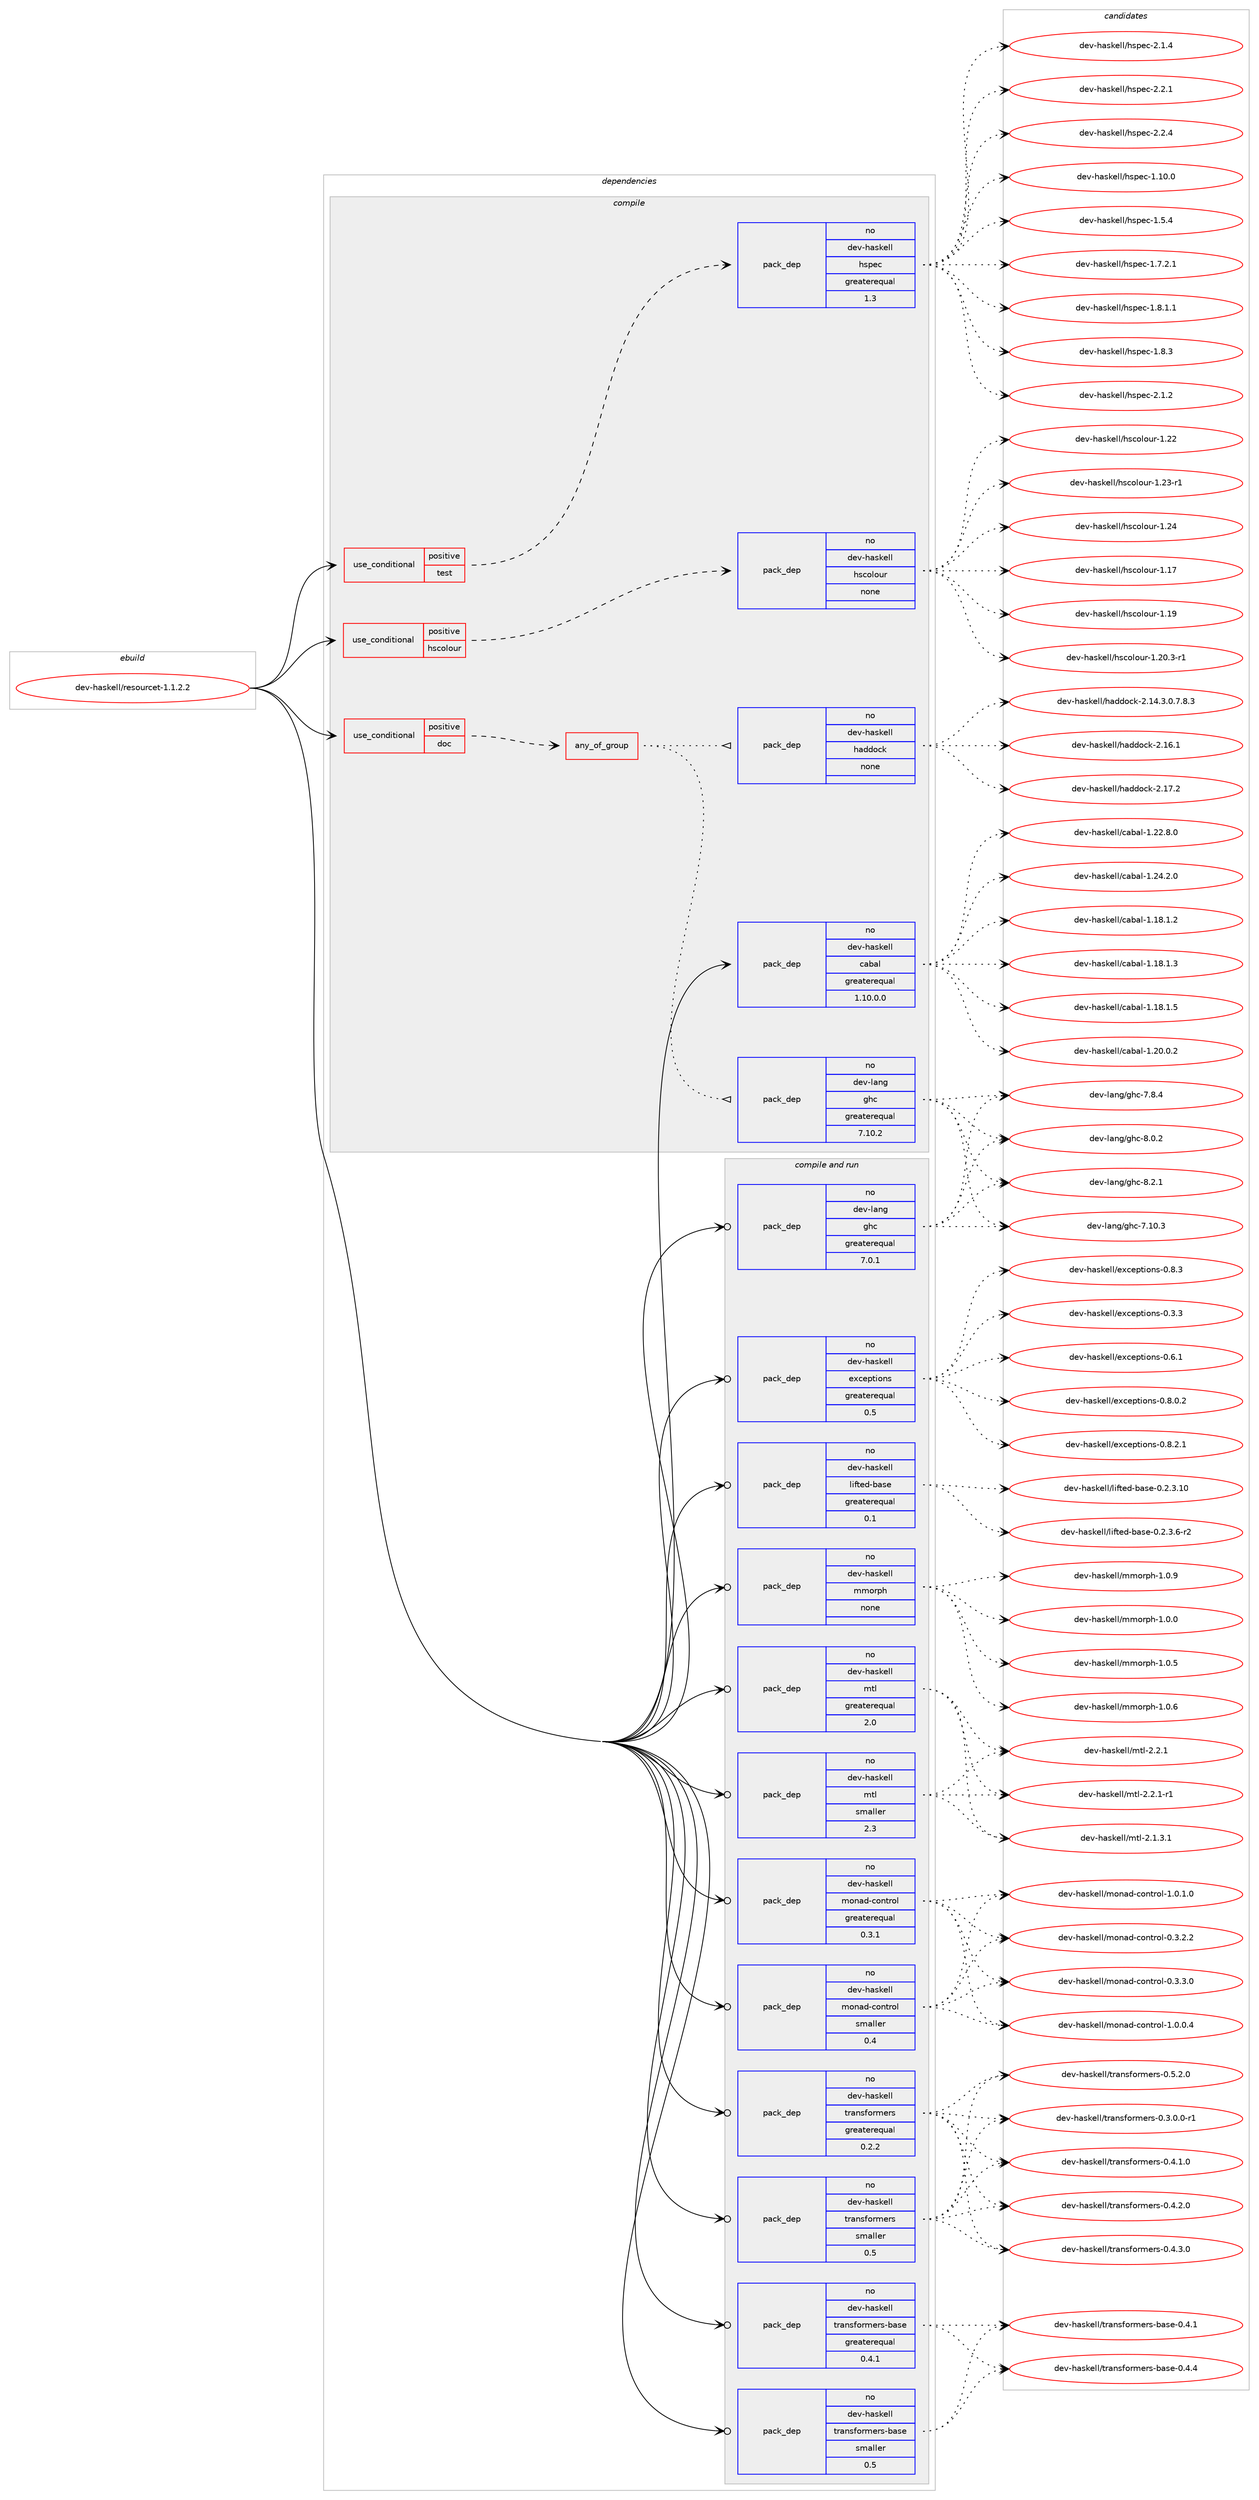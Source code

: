 digraph prolog {

# *************
# Graph options
# *************

newrank=true;
concentrate=true;
compound=true;
graph [rankdir=LR,fontname=Helvetica,fontsize=10,ranksep=1.5];#, ranksep=2.5, nodesep=0.2];
edge  [arrowhead=vee];
node  [fontname=Helvetica,fontsize=10];

# **********
# The ebuild
# **********

subgraph cluster_leftcol {
color=gray;
rank=same;
label=<<i>ebuild</i>>;
id [label="dev-haskell/resourcet-1.1.2.2", color=red, width=4, href="../dev-haskell/resourcet-1.1.2.2.svg"];
}

# ****************
# The dependencies
# ****************

subgraph cluster_midcol {
color=gray;
label=<<i>dependencies</i>>;
subgraph cluster_compile {
fillcolor="#eeeeee";
style=filled;
label=<<i>compile</i>>;
subgraph cond20542 {
dependency90760 [label=<<TABLE BORDER="0" CELLBORDER="1" CELLSPACING="0" CELLPADDING="4"><TR><TD ROWSPAN="3" CELLPADDING="10">use_conditional</TD></TR><TR><TD>positive</TD></TR><TR><TD>doc</TD></TR></TABLE>>, shape=none, color=red];
subgraph any2581 {
dependency90761 [label=<<TABLE BORDER="0" CELLBORDER="1" CELLSPACING="0" CELLPADDING="4"><TR><TD CELLPADDING="10">any_of_group</TD></TR></TABLE>>, shape=none, color=red];subgraph pack67607 {
dependency90762 [label=<<TABLE BORDER="0" CELLBORDER="1" CELLSPACING="0" CELLPADDING="4" WIDTH="220"><TR><TD ROWSPAN="6" CELLPADDING="30">pack_dep</TD></TR><TR><TD WIDTH="110">no</TD></TR><TR><TD>dev-haskell</TD></TR><TR><TD>haddock</TD></TR><TR><TD>none</TD></TR><TR><TD></TD></TR></TABLE>>, shape=none, color=blue];
}
dependency90761:e -> dependency90762:w [weight=20,style="dotted",arrowhead="oinv"];
subgraph pack67608 {
dependency90763 [label=<<TABLE BORDER="0" CELLBORDER="1" CELLSPACING="0" CELLPADDING="4" WIDTH="220"><TR><TD ROWSPAN="6" CELLPADDING="30">pack_dep</TD></TR><TR><TD WIDTH="110">no</TD></TR><TR><TD>dev-lang</TD></TR><TR><TD>ghc</TD></TR><TR><TD>greaterequal</TD></TR><TR><TD>7.10.2</TD></TR></TABLE>>, shape=none, color=blue];
}
dependency90761:e -> dependency90763:w [weight=20,style="dotted",arrowhead="oinv"];
}
dependency90760:e -> dependency90761:w [weight=20,style="dashed",arrowhead="vee"];
}
id:e -> dependency90760:w [weight=20,style="solid",arrowhead="vee"];
subgraph cond20543 {
dependency90764 [label=<<TABLE BORDER="0" CELLBORDER="1" CELLSPACING="0" CELLPADDING="4"><TR><TD ROWSPAN="3" CELLPADDING="10">use_conditional</TD></TR><TR><TD>positive</TD></TR><TR><TD>hscolour</TD></TR></TABLE>>, shape=none, color=red];
subgraph pack67609 {
dependency90765 [label=<<TABLE BORDER="0" CELLBORDER="1" CELLSPACING="0" CELLPADDING="4" WIDTH="220"><TR><TD ROWSPAN="6" CELLPADDING="30">pack_dep</TD></TR><TR><TD WIDTH="110">no</TD></TR><TR><TD>dev-haskell</TD></TR><TR><TD>hscolour</TD></TR><TR><TD>none</TD></TR><TR><TD></TD></TR></TABLE>>, shape=none, color=blue];
}
dependency90764:e -> dependency90765:w [weight=20,style="dashed",arrowhead="vee"];
}
id:e -> dependency90764:w [weight=20,style="solid",arrowhead="vee"];
subgraph cond20544 {
dependency90766 [label=<<TABLE BORDER="0" CELLBORDER="1" CELLSPACING="0" CELLPADDING="4"><TR><TD ROWSPAN="3" CELLPADDING="10">use_conditional</TD></TR><TR><TD>positive</TD></TR><TR><TD>test</TD></TR></TABLE>>, shape=none, color=red];
subgraph pack67610 {
dependency90767 [label=<<TABLE BORDER="0" CELLBORDER="1" CELLSPACING="0" CELLPADDING="4" WIDTH="220"><TR><TD ROWSPAN="6" CELLPADDING="30">pack_dep</TD></TR><TR><TD WIDTH="110">no</TD></TR><TR><TD>dev-haskell</TD></TR><TR><TD>hspec</TD></TR><TR><TD>greaterequal</TD></TR><TR><TD>1.3</TD></TR></TABLE>>, shape=none, color=blue];
}
dependency90766:e -> dependency90767:w [weight=20,style="dashed",arrowhead="vee"];
}
id:e -> dependency90766:w [weight=20,style="solid",arrowhead="vee"];
subgraph pack67611 {
dependency90768 [label=<<TABLE BORDER="0" CELLBORDER="1" CELLSPACING="0" CELLPADDING="4" WIDTH="220"><TR><TD ROWSPAN="6" CELLPADDING="30">pack_dep</TD></TR><TR><TD WIDTH="110">no</TD></TR><TR><TD>dev-haskell</TD></TR><TR><TD>cabal</TD></TR><TR><TD>greaterequal</TD></TR><TR><TD>1.10.0.0</TD></TR></TABLE>>, shape=none, color=blue];
}
id:e -> dependency90768:w [weight=20,style="solid",arrowhead="vee"];
}
subgraph cluster_compileandrun {
fillcolor="#eeeeee";
style=filled;
label=<<i>compile and run</i>>;
subgraph pack67612 {
dependency90769 [label=<<TABLE BORDER="0" CELLBORDER="1" CELLSPACING="0" CELLPADDING="4" WIDTH="220"><TR><TD ROWSPAN="6" CELLPADDING="30">pack_dep</TD></TR><TR><TD WIDTH="110">no</TD></TR><TR><TD>dev-haskell</TD></TR><TR><TD>exceptions</TD></TR><TR><TD>greaterequal</TD></TR><TR><TD>0.5</TD></TR></TABLE>>, shape=none, color=blue];
}
id:e -> dependency90769:w [weight=20,style="solid",arrowhead="odotvee"];
subgraph pack67613 {
dependency90770 [label=<<TABLE BORDER="0" CELLBORDER="1" CELLSPACING="0" CELLPADDING="4" WIDTH="220"><TR><TD ROWSPAN="6" CELLPADDING="30">pack_dep</TD></TR><TR><TD WIDTH="110">no</TD></TR><TR><TD>dev-haskell</TD></TR><TR><TD>lifted-base</TD></TR><TR><TD>greaterequal</TD></TR><TR><TD>0.1</TD></TR></TABLE>>, shape=none, color=blue];
}
id:e -> dependency90770:w [weight=20,style="solid",arrowhead="odotvee"];
subgraph pack67614 {
dependency90771 [label=<<TABLE BORDER="0" CELLBORDER="1" CELLSPACING="0" CELLPADDING="4" WIDTH="220"><TR><TD ROWSPAN="6" CELLPADDING="30">pack_dep</TD></TR><TR><TD WIDTH="110">no</TD></TR><TR><TD>dev-haskell</TD></TR><TR><TD>mmorph</TD></TR><TR><TD>none</TD></TR><TR><TD></TD></TR></TABLE>>, shape=none, color=blue];
}
id:e -> dependency90771:w [weight=20,style="solid",arrowhead="odotvee"];
subgraph pack67615 {
dependency90772 [label=<<TABLE BORDER="0" CELLBORDER="1" CELLSPACING="0" CELLPADDING="4" WIDTH="220"><TR><TD ROWSPAN="6" CELLPADDING="30">pack_dep</TD></TR><TR><TD WIDTH="110">no</TD></TR><TR><TD>dev-haskell</TD></TR><TR><TD>monad-control</TD></TR><TR><TD>greaterequal</TD></TR><TR><TD>0.3.1</TD></TR></TABLE>>, shape=none, color=blue];
}
id:e -> dependency90772:w [weight=20,style="solid",arrowhead="odotvee"];
subgraph pack67616 {
dependency90773 [label=<<TABLE BORDER="0" CELLBORDER="1" CELLSPACING="0" CELLPADDING="4" WIDTH="220"><TR><TD ROWSPAN="6" CELLPADDING="30">pack_dep</TD></TR><TR><TD WIDTH="110">no</TD></TR><TR><TD>dev-haskell</TD></TR><TR><TD>monad-control</TD></TR><TR><TD>smaller</TD></TR><TR><TD>0.4</TD></TR></TABLE>>, shape=none, color=blue];
}
id:e -> dependency90773:w [weight=20,style="solid",arrowhead="odotvee"];
subgraph pack67617 {
dependency90774 [label=<<TABLE BORDER="0" CELLBORDER="1" CELLSPACING="0" CELLPADDING="4" WIDTH="220"><TR><TD ROWSPAN="6" CELLPADDING="30">pack_dep</TD></TR><TR><TD WIDTH="110">no</TD></TR><TR><TD>dev-haskell</TD></TR><TR><TD>mtl</TD></TR><TR><TD>greaterequal</TD></TR><TR><TD>2.0</TD></TR></TABLE>>, shape=none, color=blue];
}
id:e -> dependency90774:w [weight=20,style="solid",arrowhead="odotvee"];
subgraph pack67618 {
dependency90775 [label=<<TABLE BORDER="0" CELLBORDER="1" CELLSPACING="0" CELLPADDING="4" WIDTH="220"><TR><TD ROWSPAN="6" CELLPADDING="30">pack_dep</TD></TR><TR><TD WIDTH="110">no</TD></TR><TR><TD>dev-haskell</TD></TR><TR><TD>mtl</TD></TR><TR><TD>smaller</TD></TR><TR><TD>2.3</TD></TR></TABLE>>, shape=none, color=blue];
}
id:e -> dependency90775:w [weight=20,style="solid",arrowhead="odotvee"];
subgraph pack67619 {
dependency90776 [label=<<TABLE BORDER="0" CELLBORDER="1" CELLSPACING="0" CELLPADDING="4" WIDTH="220"><TR><TD ROWSPAN="6" CELLPADDING="30">pack_dep</TD></TR><TR><TD WIDTH="110">no</TD></TR><TR><TD>dev-haskell</TD></TR><TR><TD>transformers</TD></TR><TR><TD>greaterequal</TD></TR><TR><TD>0.2.2</TD></TR></TABLE>>, shape=none, color=blue];
}
id:e -> dependency90776:w [weight=20,style="solid",arrowhead="odotvee"];
subgraph pack67620 {
dependency90777 [label=<<TABLE BORDER="0" CELLBORDER="1" CELLSPACING="0" CELLPADDING="4" WIDTH="220"><TR><TD ROWSPAN="6" CELLPADDING="30">pack_dep</TD></TR><TR><TD WIDTH="110">no</TD></TR><TR><TD>dev-haskell</TD></TR><TR><TD>transformers</TD></TR><TR><TD>smaller</TD></TR><TR><TD>0.5</TD></TR></TABLE>>, shape=none, color=blue];
}
id:e -> dependency90777:w [weight=20,style="solid",arrowhead="odotvee"];
subgraph pack67621 {
dependency90778 [label=<<TABLE BORDER="0" CELLBORDER="1" CELLSPACING="0" CELLPADDING="4" WIDTH="220"><TR><TD ROWSPAN="6" CELLPADDING="30">pack_dep</TD></TR><TR><TD WIDTH="110">no</TD></TR><TR><TD>dev-haskell</TD></TR><TR><TD>transformers-base</TD></TR><TR><TD>greaterequal</TD></TR><TR><TD>0.4.1</TD></TR></TABLE>>, shape=none, color=blue];
}
id:e -> dependency90778:w [weight=20,style="solid",arrowhead="odotvee"];
subgraph pack67622 {
dependency90779 [label=<<TABLE BORDER="0" CELLBORDER="1" CELLSPACING="0" CELLPADDING="4" WIDTH="220"><TR><TD ROWSPAN="6" CELLPADDING="30">pack_dep</TD></TR><TR><TD WIDTH="110">no</TD></TR><TR><TD>dev-haskell</TD></TR><TR><TD>transformers-base</TD></TR><TR><TD>smaller</TD></TR><TR><TD>0.5</TD></TR></TABLE>>, shape=none, color=blue];
}
id:e -> dependency90779:w [weight=20,style="solid",arrowhead="odotvee"];
subgraph pack67623 {
dependency90780 [label=<<TABLE BORDER="0" CELLBORDER="1" CELLSPACING="0" CELLPADDING="4" WIDTH="220"><TR><TD ROWSPAN="6" CELLPADDING="30">pack_dep</TD></TR><TR><TD WIDTH="110">no</TD></TR><TR><TD>dev-lang</TD></TR><TR><TD>ghc</TD></TR><TR><TD>greaterequal</TD></TR><TR><TD>7.0.1</TD></TR></TABLE>>, shape=none, color=blue];
}
id:e -> dependency90780:w [weight=20,style="solid",arrowhead="odotvee"];
}
subgraph cluster_run {
fillcolor="#eeeeee";
style=filled;
label=<<i>run</i>>;
}
}

# **************
# The candidates
# **************

subgraph cluster_choices {
rank=same;
color=gray;
label=<<i>candidates</i>>;

subgraph choice67607 {
color=black;
nodesep=1;
choice1001011184510497115107101108108471049710010011199107455046495246514648465546564651 [label="dev-haskell/haddock-2.14.3.0.7.8.3", color=red, width=4,href="../dev-haskell/haddock-2.14.3.0.7.8.3.svg"];
choice100101118451049711510710110810847104971001001119910745504649544649 [label="dev-haskell/haddock-2.16.1", color=red, width=4,href="../dev-haskell/haddock-2.16.1.svg"];
choice100101118451049711510710110810847104971001001119910745504649554650 [label="dev-haskell/haddock-2.17.2", color=red, width=4,href="../dev-haskell/haddock-2.17.2.svg"];
dependency90762:e -> choice1001011184510497115107101108108471049710010011199107455046495246514648465546564651:w [style=dotted,weight="100"];
dependency90762:e -> choice100101118451049711510710110810847104971001001119910745504649544649:w [style=dotted,weight="100"];
dependency90762:e -> choice100101118451049711510710110810847104971001001119910745504649554650:w [style=dotted,weight="100"];
}
subgraph choice67608 {
color=black;
nodesep=1;
choice1001011184510897110103471031049945554649484651 [label="dev-lang/ghc-7.10.3", color=red, width=4,href="../dev-lang/ghc-7.10.3.svg"];
choice10010111845108971101034710310499455546564652 [label="dev-lang/ghc-7.8.4", color=red, width=4,href="../dev-lang/ghc-7.8.4.svg"];
choice10010111845108971101034710310499455646484650 [label="dev-lang/ghc-8.0.2", color=red, width=4,href="../dev-lang/ghc-8.0.2.svg"];
choice10010111845108971101034710310499455646504649 [label="dev-lang/ghc-8.2.1", color=red, width=4,href="../dev-lang/ghc-8.2.1.svg"];
dependency90763:e -> choice1001011184510897110103471031049945554649484651:w [style=dotted,weight="100"];
dependency90763:e -> choice10010111845108971101034710310499455546564652:w [style=dotted,weight="100"];
dependency90763:e -> choice10010111845108971101034710310499455646484650:w [style=dotted,weight="100"];
dependency90763:e -> choice10010111845108971101034710310499455646504649:w [style=dotted,weight="100"];
}
subgraph choice67609 {
color=black;
nodesep=1;
choice100101118451049711510710110810847104115991111081111171144549464955 [label="dev-haskell/hscolour-1.17", color=red, width=4,href="../dev-haskell/hscolour-1.17.svg"];
choice100101118451049711510710110810847104115991111081111171144549464957 [label="dev-haskell/hscolour-1.19", color=red, width=4,href="../dev-haskell/hscolour-1.19.svg"];
choice10010111845104971151071011081084710411599111108111117114454946504846514511449 [label="dev-haskell/hscolour-1.20.3-r1", color=red, width=4,href="../dev-haskell/hscolour-1.20.3-r1.svg"];
choice100101118451049711510710110810847104115991111081111171144549465050 [label="dev-haskell/hscolour-1.22", color=red, width=4,href="../dev-haskell/hscolour-1.22.svg"];
choice1001011184510497115107101108108471041159911110811111711445494650514511449 [label="dev-haskell/hscolour-1.23-r1", color=red, width=4,href="../dev-haskell/hscolour-1.23-r1.svg"];
choice100101118451049711510710110810847104115991111081111171144549465052 [label="dev-haskell/hscolour-1.24", color=red, width=4,href="../dev-haskell/hscolour-1.24.svg"];
dependency90765:e -> choice100101118451049711510710110810847104115991111081111171144549464955:w [style=dotted,weight="100"];
dependency90765:e -> choice100101118451049711510710110810847104115991111081111171144549464957:w [style=dotted,weight="100"];
dependency90765:e -> choice10010111845104971151071011081084710411599111108111117114454946504846514511449:w [style=dotted,weight="100"];
dependency90765:e -> choice100101118451049711510710110810847104115991111081111171144549465050:w [style=dotted,weight="100"];
dependency90765:e -> choice1001011184510497115107101108108471041159911110811111711445494650514511449:w [style=dotted,weight="100"];
dependency90765:e -> choice100101118451049711510710110810847104115991111081111171144549465052:w [style=dotted,weight="100"];
}
subgraph choice67610 {
color=black;
nodesep=1;
choice1001011184510497115107101108108471041151121019945494649484648 [label="dev-haskell/hspec-1.10.0", color=red, width=4,href="../dev-haskell/hspec-1.10.0.svg"];
choice10010111845104971151071011081084710411511210199454946534652 [label="dev-haskell/hspec-1.5.4", color=red, width=4,href="../dev-haskell/hspec-1.5.4.svg"];
choice100101118451049711510710110810847104115112101994549465546504649 [label="dev-haskell/hspec-1.7.2.1", color=red, width=4,href="../dev-haskell/hspec-1.7.2.1.svg"];
choice100101118451049711510710110810847104115112101994549465646494649 [label="dev-haskell/hspec-1.8.1.1", color=red, width=4,href="../dev-haskell/hspec-1.8.1.1.svg"];
choice10010111845104971151071011081084710411511210199454946564651 [label="dev-haskell/hspec-1.8.3", color=red, width=4,href="../dev-haskell/hspec-1.8.3.svg"];
choice10010111845104971151071011081084710411511210199455046494650 [label="dev-haskell/hspec-2.1.2", color=red, width=4,href="../dev-haskell/hspec-2.1.2.svg"];
choice10010111845104971151071011081084710411511210199455046494652 [label="dev-haskell/hspec-2.1.4", color=red, width=4,href="../dev-haskell/hspec-2.1.4.svg"];
choice10010111845104971151071011081084710411511210199455046504649 [label="dev-haskell/hspec-2.2.1", color=red, width=4,href="../dev-haskell/hspec-2.2.1.svg"];
choice10010111845104971151071011081084710411511210199455046504652 [label="dev-haskell/hspec-2.2.4", color=red, width=4,href="../dev-haskell/hspec-2.2.4.svg"];
dependency90767:e -> choice1001011184510497115107101108108471041151121019945494649484648:w [style=dotted,weight="100"];
dependency90767:e -> choice10010111845104971151071011081084710411511210199454946534652:w [style=dotted,weight="100"];
dependency90767:e -> choice100101118451049711510710110810847104115112101994549465546504649:w [style=dotted,weight="100"];
dependency90767:e -> choice100101118451049711510710110810847104115112101994549465646494649:w [style=dotted,weight="100"];
dependency90767:e -> choice10010111845104971151071011081084710411511210199454946564651:w [style=dotted,weight="100"];
dependency90767:e -> choice10010111845104971151071011081084710411511210199455046494650:w [style=dotted,weight="100"];
dependency90767:e -> choice10010111845104971151071011081084710411511210199455046494652:w [style=dotted,weight="100"];
dependency90767:e -> choice10010111845104971151071011081084710411511210199455046504649:w [style=dotted,weight="100"];
dependency90767:e -> choice10010111845104971151071011081084710411511210199455046504652:w [style=dotted,weight="100"];
}
subgraph choice67611 {
color=black;
nodesep=1;
choice10010111845104971151071011081084799979897108454946495646494650 [label="dev-haskell/cabal-1.18.1.2", color=red, width=4,href="../dev-haskell/cabal-1.18.1.2.svg"];
choice10010111845104971151071011081084799979897108454946495646494651 [label="dev-haskell/cabal-1.18.1.3", color=red, width=4,href="../dev-haskell/cabal-1.18.1.3.svg"];
choice10010111845104971151071011081084799979897108454946495646494653 [label="dev-haskell/cabal-1.18.1.5", color=red, width=4,href="../dev-haskell/cabal-1.18.1.5.svg"];
choice10010111845104971151071011081084799979897108454946504846484650 [label="dev-haskell/cabal-1.20.0.2", color=red, width=4,href="../dev-haskell/cabal-1.20.0.2.svg"];
choice10010111845104971151071011081084799979897108454946505046564648 [label="dev-haskell/cabal-1.22.8.0", color=red, width=4,href="../dev-haskell/cabal-1.22.8.0.svg"];
choice10010111845104971151071011081084799979897108454946505246504648 [label="dev-haskell/cabal-1.24.2.0", color=red, width=4,href="../dev-haskell/cabal-1.24.2.0.svg"];
dependency90768:e -> choice10010111845104971151071011081084799979897108454946495646494650:w [style=dotted,weight="100"];
dependency90768:e -> choice10010111845104971151071011081084799979897108454946495646494651:w [style=dotted,weight="100"];
dependency90768:e -> choice10010111845104971151071011081084799979897108454946495646494653:w [style=dotted,weight="100"];
dependency90768:e -> choice10010111845104971151071011081084799979897108454946504846484650:w [style=dotted,weight="100"];
dependency90768:e -> choice10010111845104971151071011081084799979897108454946505046564648:w [style=dotted,weight="100"];
dependency90768:e -> choice10010111845104971151071011081084799979897108454946505246504648:w [style=dotted,weight="100"];
}
subgraph choice67612 {
color=black;
nodesep=1;
choice10010111845104971151071011081084710112099101112116105111110115454846514651 [label="dev-haskell/exceptions-0.3.3", color=red, width=4,href="../dev-haskell/exceptions-0.3.3.svg"];
choice10010111845104971151071011081084710112099101112116105111110115454846544649 [label="dev-haskell/exceptions-0.6.1", color=red, width=4,href="../dev-haskell/exceptions-0.6.1.svg"];
choice100101118451049711510710110810847101120991011121161051111101154548465646484650 [label="dev-haskell/exceptions-0.8.0.2", color=red, width=4,href="../dev-haskell/exceptions-0.8.0.2.svg"];
choice100101118451049711510710110810847101120991011121161051111101154548465646504649 [label="dev-haskell/exceptions-0.8.2.1", color=red, width=4,href="../dev-haskell/exceptions-0.8.2.1.svg"];
choice10010111845104971151071011081084710112099101112116105111110115454846564651 [label="dev-haskell/exceptions-0.8.3", color=red, width=4,href="../dev-haskell/exceptions-0.8.3.svg"];
dependency90769:e -> choice10010111845104971151071011081084710112099101112116105111110115454846514651:w [style=dotted,weight="100"];
dependency90769:e -> choice10010111845104971151071011081084710112099101112116105111110115454846544649:w [style=dotted,weight="100"];
dependency90769:e -> choice100101118451049711510710110810847101120991011121161051111101154548465646484650:w [style=dotted,weight="100"];
dependency90769:e -> choice100101118451049711510710110810847101120991011121161051111101154548465646504649:w [style=dotted,weight="100"];
dependency90769:e -> choice10010111845104971151071011081084710112099101112116105111110115454846564651:w [style=dotted,weight="100"];
}
subgraph choice67613 {
color=black;
nodesep=1;
choice100101118451049711510710110810847108105102116101100459897115101454846504651464948 [label="dev-haskell/lifted-base-0.2.3.10", color=red, width=4,href="../dev-haskell/lifted-base-0.2.3.10.svg"];
choice10010111845104971151071011081084710810510211610110045989711510145484650465146544511450 [label="dev-haskell/lifted-base-0.2.3.6-r2", color=red, width=4,href="../dev-haskell/lifted-base-0.2.3.6-r2.svg"];
dependency90770:e -> choice100101118451049711510710110810847108105102116101100459897115101454846504651464948:w [style=dotted,weight="100"];
dependency90770:e -> choice10010111845104971151071011081084710810510211610110045989711510145484650465146544511450:w [style=dotted,weight="100"];
}
subgraph choice67614 {
color=black;
nodesep=1;
choice100101118451049711510710110810847109109111114112104454946484648 [label="dev-haskell/mmorph-1.0.0", color=red, width=4,href="../dev-haskell/mmorph-1.0.0.svg"];
choice100101118451049711510710110810847109109111114112104454946484653 [label="dev-haskell/mmorph-1.0.5", color=red, width=4,href="../dev-haskell/mmorph-1.0.5.svg"];
choice100101118451049711510710110810847109109111114112104454946484654 [label="dev-haskell/mmorph-1.0.6", color=red, width=4,href="../dev-haskell/mmorph-1.0.6.svg"];
choice100101118451049711510710110810847109109111114112104454946484657 [label="dev-haskell/mmorph-1.0.9", color=red, width=4,href="../dev-haskell/mmorph-1.0.9.svg"];
dependency90771:e -> choice100101118451049711510710110810847109109111114112104454946484648:w [style=dotted,weight="100"];
dependency90771:e -> choice100101118451049711510710110810847109109111114112104454946484653:w [style=dotted,weight="100"];
dependency90771:e -> choice100101118451049711510710110810847109109111114112104454946484654:w [style=dotted,weight="100"];
dependency90771:e -> choice100101118451049711510710110810847109109111114112104454946484657:w [style=dotted,weight="100"];
}
subgraph choice67615 {
color=black;
nodesep=1;
choice1001011184510497115107101108108471091111109710045991111101161141111084548465146504650 [label="dev-haskell/monad-control-0.3.2.2", color=red, width=4,href="../dev-haskell/monad-control-0.3.2.2.svg"];
choice1001011184510497115107101108108471091111109710045991111101161141111084548465146514648 [label="dev-haskell/monad-control-0.3.3.0", color=red, width=4,href="../dev-haskell/monad-control-0.3.3.0.svg"];
choice1001011184510497115107101108108471091111109710045991111101161141111084549464846484652 [label="dev-haskell/monad-control-1.0.0.4", color=red, width=4,href="../dev-haskell/monad-control-1.0.0.4.svg"];
choice1001011184510497115107101108108471091111109710045991111101161141111084549464846494648 [label="dev-haskell/monad-control-1.0.1.0", color=red, width=4,href="../dev-haskell/monad-control-1.0.1.0.svg"];
dependency90772:e -> choice1001011184510497115107101108108471091111109710045991111101161141111084548465146504650:w [style=dotted,weight="100"];
dependency90772:e -> choice1001011184510497115107101108108471091111109710045991111101161141111084548465146514648:w [style=dotted,weight="100"];
dependency90772:e -> choice1001011184510497115107101108108471091111109710045991111101161141111084549464846484652:w [style=dotted,weight="100"];
dependency90772:e -> choice1001011184510497115107101108108471091111109710045991111101161141111084549464846494648:w [style=dotted,weight="100"];
}
subgraph choice67616 {
color=black;
nodesep=1;
choice1001011184510497115107101108108471091111109710045991111101161141111084548465146504650 [label="dev-haskell/monad-control-0.3.2.2", color=red, width=4,href="../dev-haskell/monad-control-0.3.2.2.svg"];
choice1001011184510497115107101108108471091111109710045991111101161141111084548465146514648 [label="dev-haskell/monad-control-0.3.3.0", color=red, width=4,href="../dev-haskell/monad-control-0.3.3.0.svg"];
choice1001011184510497115107101108108471091111109710045991111101161141111084549464846484652 [label="dev-haskell/monad-control-1.0.0.4", color=red, width=4,href="../dev-haskell/monad-control-1.0.0.4.svg"];
choice1001011184510497115107101108108471091111109710045991111101161141111084549464846494648 [label="dev-haskell/monad-control-1.0.1.0", color=red, width=4,href="../dev-haskell/monad-control-1.0.1.0.svg"];
dependency90773:e -> choice1001011184510497115107101108108471091111109710045991111101161141111084548465146504650:w [style=dotted,weight="100"];
dependency90773:e -> choice1001011184510497115107101108108471091111109710045991111101161141111084548465146514648:w [style=dotted,weight="100"];
dependency90773:e -> choice1001011184510497115107101108108471091111109710045991111101161141111084549464846484652:w [style=dotted,weight="100"];
dependency90773:e -> choice1001011184510497115107101108108471091111109710045991111101161141111084549464846494648:w [style=dotted,weight="100"];
}
subgraph choice67617 {
color=black;
nodesep=1;
choice1001011184510497115107101108108471091161084550464946514649 [label="dev-haskell/mtl-2.1.3.1", color=red, width=4,href="../dev-haskell/mtl-2.1.3.1.svg"];
choice100101118451049711510710110810847109116108455046504649 [label="dev-haskell/mtl-2.2.1", color=red, width=4,href="../dev-haskell/mtl-2.2.1.svg"];
choice1001011184510497115107101108108471091161084550465046494511449 [label="dev-haskell/mtl-2.2.1-r1", color=red, width=4,href="../dev-haskell/mtl-2.2.1-r1.svg"];
dependency90774:e -> choice1001011184510497115107101108108471091161084550464946514649:w [style=dotted,weight="100"];
dependency90774:e -> choice100101118451049711510710110810847109116108455046504649:w [style=dotted,weight="100"];
dependency90774:e -> choice1001011184510497115107101108108471091161084550465046494511449:w [style=dotted,weight="100"];
}
subgraph choice67618 {
color=black;
nodesep=1;
choice1001011184510497115107101108108471091161084550464946514649 [label="dev-haskell/mtl-2.1.3.1", color=red, width=4,href="../dev-haskell/mtl-2.1.3.1.svg"];
choice100101118451049711510710110810847109116108455046504649 [label="dev-haskell/mtl-2.2.1", color=red, width=4,href="../dev-haskell/mtl-2.2.1.svg"];
choice1001011184510497115107101108108471091161084550465046494511449 [label="dev-haskell/mtl-2.2.1-r1", color=red, width=4,href="../dev-haskell/mtl-2.2.1-r1.svg"];
dependency90775:e -> choice1001011184510497115107101108108471091161084550464946514649:w [style=dotted,weight="100"];
dependency90775:e -> choice100101118451049711510710110810847109116108455046504649:w [style=dotted,weight="100"];
dependency90775:e -> choice1001011184510497115107101108108471091161084550465046494511449:w [style=dotted,weight="100"];
}
subgraph choice67619 {
color=black;
nodesep=1;
choice1001011184510497115107101108108471161149711011510211111410910111411545484651464846484511449 [label="dev-haskell/transformers-0.3.0.0-r1", color=red, width=4,href="../dev-haskell/transformers-0.3.0.0-r1.svg"];
choice100101118451049711510710110810847116114971101151021111141091011141154548465246494648 [label="dev-haskell/transformers-0.4.1.0", color=red, width=4,href="../dev-haskell/transformers-0.4.1.0.svg"];
choice100101118451049711510710110810847116114971101151021111141091011141154548465246504648 [label="dev-haskell/transformers-0.4.2.0", color=red, width=4,href="../dev-haskell/transformers-0.4.2.0.svg"];
choice100101118451049711510710110810847116114971101151021111141091011141154548465246514648 [label="dev-haskell/transformers-0.4.3.0", color=red, width=4,href="../dev-haskell/transformers-0.4.3.0.svg"];
choice100101118451049711510710110810847116114971101151021111141091011141154548465346504648 [label="dev-haskell/transformers-0.5.2.0", color=red, width=4,href="../dev-haskell/transformers-0.5.2.0.svg"];
dependency90776:e -> choice1001011184510497115107101108108471161149711011510211111410910111411545484651464846484511449:w [style=dotted,weight="100"];
dependency90776:e -> choice100101118451049711510710110810847116114971101151021111141091011141154548465246494648:w [style=dotted,weight="100"];
dependency90776:e -> choice100101118451049711510710110810847116114971101151021111141091011141154548465246504648:w [style=dotted,weight="100"];
dependency90776:e -> choice100101118451049711510710110810847116114971101151021111141091011141154548465246514648:w [style=dotted,weight="100"];
dependency90776:e -> choice100101118451049711510710110810847116114971101151021111141091011141154548465346504648:w [style=dotted,weight="100"];
}
subgraph choice67620 {
color=black;
nodesep=1;
choice1001011184510497115107101108108471161149711011510211111410910111411545484651464846484511449 [label="dev-haskell/transformers-0.3.0.0-r1", color=red, width=4,href="../dev-haskell/transformers-0.3.0.0-r1.svg"];
choice100101118451049711510710110810847116114971101151021111141091011141154548465246494648 [label="dev-haskell/transformers-0.4.1.0", color=red, width=4,href="../dev-haskell/transformers-0.4.1.0.svg"];
choice100101118451049711510710110810847116114971101151021111141091011141154548465246504648 [label="dev-haskell/transformers-0.4.2.0", color=red, width=4,href="../dev-haskell/transformers-0.4.2.0.svg"];
choice100101118451049711510710110810847116114971101151021111141091011141154548465246514648 [label="dev-haskell/transformers-0.4.3.0", color=red, width=4,href="../dev-haskell/transformers-0.4.3.0.svg"];
choice100101118451049711510710110810847116114971101151021111141091011141154548465346504648 [label="dev-haskell/transformers-0.5.2.0", color=red, width=4,href="../dev-haskell/transformers-0.5.2.0.svg"];
dependency90777:e -> choice1001011184510497115107101108108471161149711011510211111410910111411545484651464846484511449:w [style=dotted,weight="100"];
dependency90777:e -> choice100101118451049711510710110810847116114971101151021111141091011141154548465246494648:w [style=dotted,weight="100"];
dependency90777:e -> choice100101118451049711510710110810847116114971101151021111141091011141154548465246504648:w [style=dotted,weight="100"];
dependency90777:e -> choice100101118451049711510710110810847116114971101151021111141091011141154548465246514648:w [style=dotted,weight="100"];
dependency90777:e -> choice100101118451049711510710110810847116114971101151021111141091011141154548465346504648:w [style=dotted,weight="100"];
}
subgraph choice67621 {
color=black;
nodesep=1;
choice10010111845104971151071011081084711611497110115102111114109101114115459897115101454846524649 [label="dev-haskell/transformers-base-0.4.1", color=red, width=4,href="../dev-haskell/transformers-base-0.4.1.svg"];
choice10010111845104971151071011081084711611497110115102111114109101114115459897115101454846524652 [label="dev-haskell/transformers-base-0.4.4", color=red, width=4,href="../dev-haskell/transformers-base-0.4.4.svg"];
dependency90778:e -> choice10010111845104971151071011081084711611497110115102111114109101114115459897115101454846524649:w [style=dotted,weight="100"];
dependency90778:e -> choice10010111845104971151071011081084711611497110115102111114109101114115459897115101454846524652:w [style=dotted,weight="100"];
}
subgraph choice67622 {
color=black;
nodesep=1;
choice10010111845104971151071011081084711611497110115102111114109101114115459897115101454846524649 [label="dev-haskell/transformers-base-0.4.1", color=red, width=4,href="../dev-haskell/transformers-base-0.4.1.svg"];
choice10010111845104971151071011081084711611497110115102111114109101114115459897115101454846524652 [label="dev-haskell/transformers-base-0.4.4", color=red, width=4,href="../dev-haskell/transformers-base-0.4.4.svg"];
dependency90779:e -> choice10010111845104971151071011081084711611497110115102111114109101114115459897115101454846524649:w [style=dotted,weight="100"];
dependency90779:e -> choice10010111845104971151071011081084711611497110115102111114109101114115459897115101454846524652:w [style=dotted,weight="100"];
}
subgraph choice67623 {
color=black;
nodesep=1;
choice1001011184510897110103471031049945554649484651 [label="dev-lang/ghc-7.10.3", color=red, width=4,href="../dev-lang/ghc-7.10.3.svg"];
choice10010111845108971101034710310499455546564652 [label="dev-lang/ghc-7.8.4", color=red, width=4,href="../dev-lang/ghc-7.8.4.svg"];
choice10010111845108971101034710310499455646484650 [label="dev-lang/ghc-8.0.2", color=red, width=4,href="../dev-lang/ghc-8.0.2.svg"];
choice10010111845108971101034710310499455646504649 [label="dev-lang/ghc-8.2.1", color=red, width=4,href="../dev-lang/ghc-8.2.1.svg"];
dependency90780:e -> choice1001011184510897110103471031049945554649484651:w [style=dotted,weight="100"];
dependency90780:e -> choice10010111845108971101034710310499455546564652:w [style=dotted,weight="100"];
dependency90780:e -> choice10010111845108971101034710310499455646484650:w [style=dotted,weight="100"];
dependency90780:e -> choice10010111845108971101034710310499455646504649:w [style=dotted,weight="100"];
}
}

}

